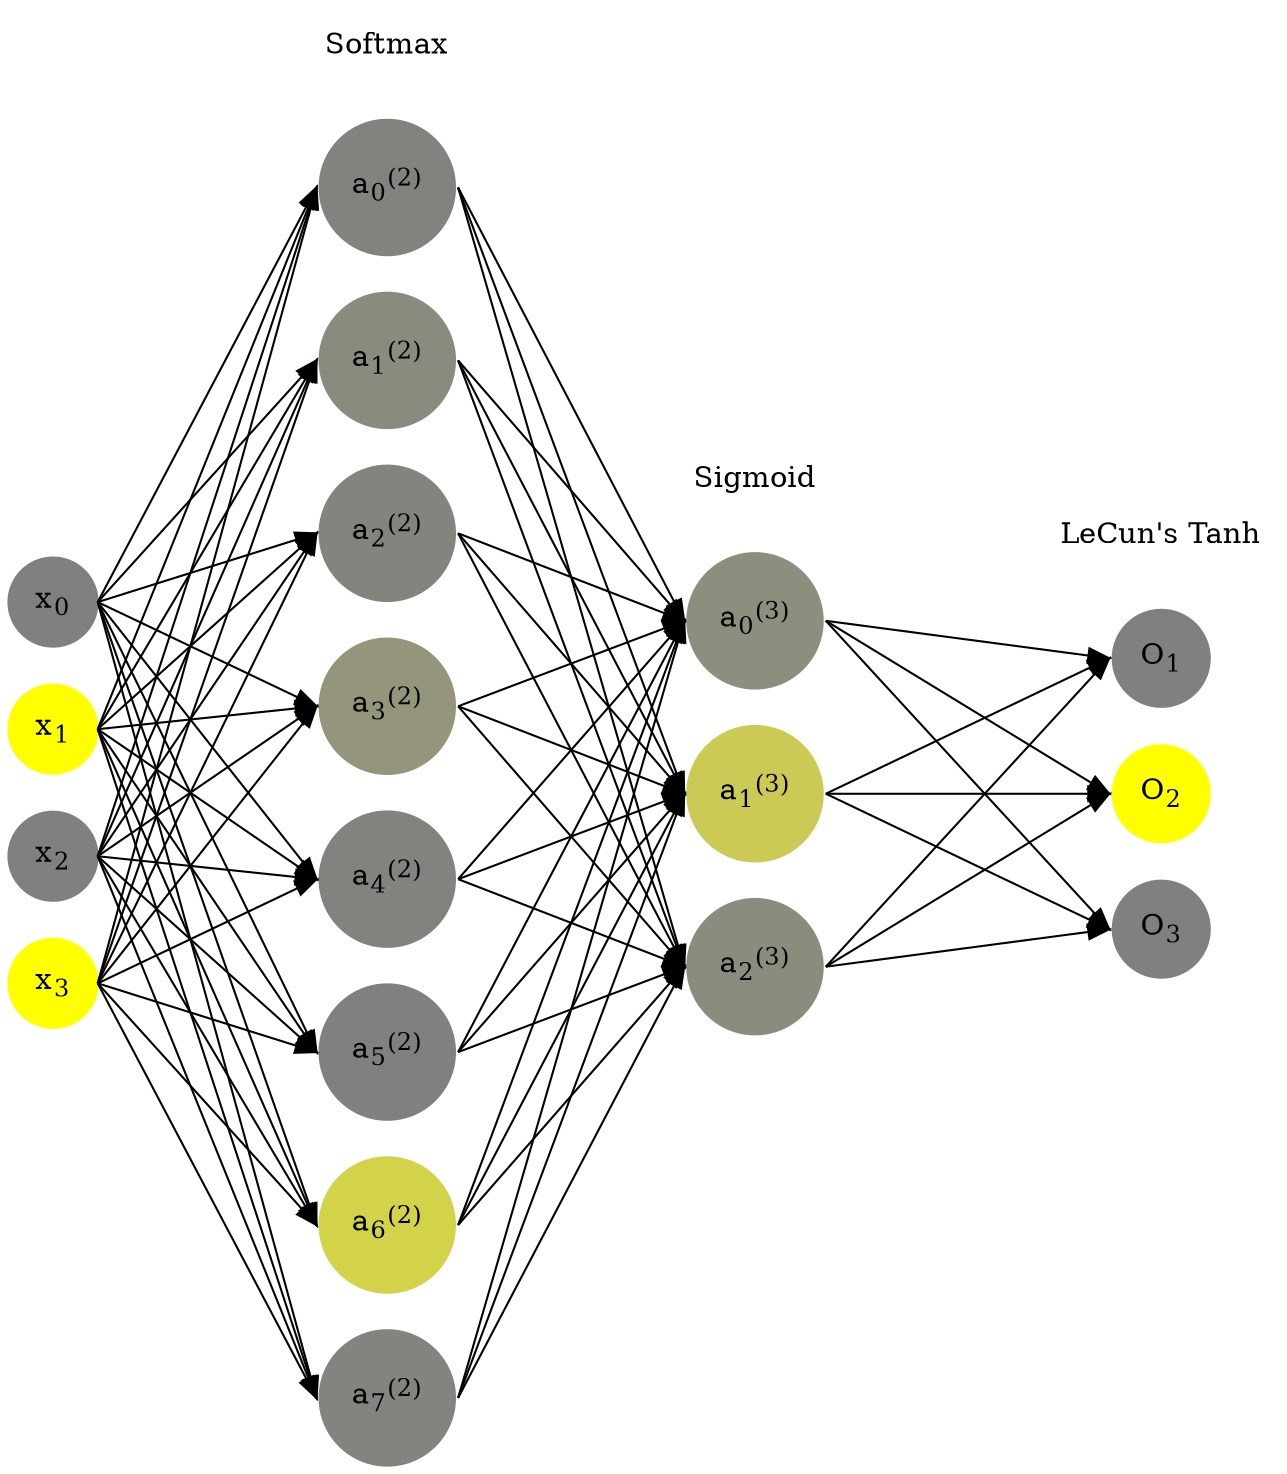 digraph G {
	rankdir = LR;
	splines=false;
	edge[style=invis];
	ranksep= 1.4;
	{
	node [shape=circle, color="0.1667, 0.0, 0.5", style=filled, fillcolor="0.1667, 0.0, 0.5"];
	x0 [label=<x<sub>0</sub>>];
	}
	{
	node [shape=circle, color="0.1667, 1.0, 1.0", style=filled, fillcolor="0.1667, 1.0, 1.0"];
	x1 [label=<x<sub>1</sub>>];
	}
	{
	node [shape=circle, color="0.1667, 0.0, 0.5", style=filled, fillcolor="0.1667, 0.0, 0.5"];
	x2 [label=<x<sub>2</sub>>];
	}
	{
	node [shape=circle, color="0.1667, 1.0, 1.0", style=filled, fillcolor="0.1667, 1.0, 1.0"];
	x3 [label=<x<sub>3</sub>>];
	}
	{
	node [shape=circle, color="0.1667, 0.017853, 0.508927", style=filled, fillcolor="0.1667, 0.017853, 0.508927"];
	a02 [label=<a<sub>0</sub><sup>(2)</sup>>];
	}
	{
	node [shape=circle, color="0.1667, 0.078442, 0.539221", style=filled, fillcolor="0.1667, 0.078442, 0.539221"];
	a12 [label=<a<sub>1</sub><sup>(2)</sup>>];
	}
	{
	node [shape=circle, color="0.1667, 0.034884, 0.517442", style=filled, fillcolor="0.1667, 0.034884, 0.517442"];
	a22 [label=<a<sub>2</sub><sup>(2)</sup>>];
	}
	{
	node [shape=circle, color="0.1667, 0.167471, 0.583736", style=filled, fillcolor="0.1667, 0.167471, 0.583736"];
	a32 [label=<a<sub>3</sub><sup>(2)</sup>>];
	}
	{
	node [shape=circle, color="0.1667, 0.018023, 0.509011", style=filled, fillcolor="0.1667, 0.018023, 0.509011"];
	a42 [label=<a<sub>4</sub><sup>(2)</sup>>];
	}
	{
	node [shape=circle, color="0.1667, 0.001858, 0.500929", style=filled, fillcolor="0.1667, 0.001858, 0.500929"];
	a52 [label=<a<sub>5</sub><sup>(2)</sup>>];
	}
	{
	node [shape=circle, color="0.1667, 0.653294, 0.826647", style=filled, fillcolor="0.1667, 0.653294, 0.826647"];
	a62 [label=<a<sub>6</sub><sup>(2)</sup>>];
	}
	{
	node [shape=circle, color="0.1667, 0.028176, 0.514088", style=filled, fillcolor="0.1667, 0.028176, 0.514088"];
	a72 [label=<a<sub>7</sub><sup>(2)</sup>>];
	}
	{
	node [shape=circle, color="0.1667, 0.112251, 0.556126", style=filled, fillcolor="0.1667, 0.112251, 0.556126"];
	a03 [label=<a<sub>0</sub><sup>(3)</sup>>];
	}
	{
	node [shape=circle, color="0.1667, 0.579243, 0.789622", style=filled, fillcolor="0.1667, 0.579243, 0.789622"];
	a13 [label=<a<sub>1</sub><sup>(3)</sup>>];
	}
	{
	node [shape=circle, color="0.1667, 0.098971, 0.549486", style=filled, fillcolor="0.1667, 0.098971, 0.549486"];
	a23 [label=<a<sub>2</sub><sup>(3)</sup>>];
	}
	{
	node [shape=circle, color="0.1667, 0.0, 0.5", style=filled, fillcolor="0.1667, 0.0, 0.5"];
	O1 [label=<O<sub>1</sub>>];
	}
	{
	node [shape=circle, color="0.1667, 1.0, 1.0", style=filled, fillcolor="0.1667, 1.0, 1.0"];
	O2 [label=<O<sub>2</sub>>];
	}
	{
	node [shape=circle, color="0.1667, 0.0, 0.5", style=filled, fillcolor="0.1667, 0.0, 0.5"];
	O3 [label=<O<sub>3</sub>>];
	}
	{
	rank=same;
	x0->x1->x2->x3;
	}
	{
	rank=same;
	a02->a12->a22->a32->a42->a52->a62->a72;
	}
	{
	rank=same;
	a03->a13->a23;
	}
	{
	rank=same;
	O1->O2->O3;
	}
	l1 [shape=plaintext,label="Softmax"];
	l1->a02;
	{rank=same; l1;a02};
	l2 [shape=plaintext,label="Sigmoid"];
	l2->a03;
	{rank=same; l2;a03};
	l3 [shape=plaintext,label="LeCun's Tanh"];
	l3->O1;
	{rank=same; l3;O1};
edge[style=solid, tailport=e, headport=w];
	{x0;x1;x2;x3} -> {a02;a12;a22;a32;a42;a52;a62;a72};
	{a02;a12;a22;a32;a42;a52;a62;a72} -> {a03;a13;a23};
	{a03;a13;a23} -> {O1,O2,O3};
}